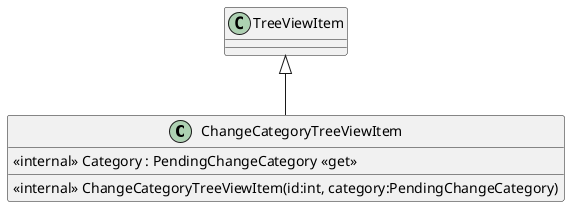 @startuml
class ChangeCategoryTreeViewItem {
    <<internal>> Category : PendingChangeCategory <<get>>
    <<internal>> ChangeCategoryTreeViewItem(id:int, category:PendingChangeCategory)
}
TreeViewItem <|-- ChangeCategoryTreeViewItem
@enduml
